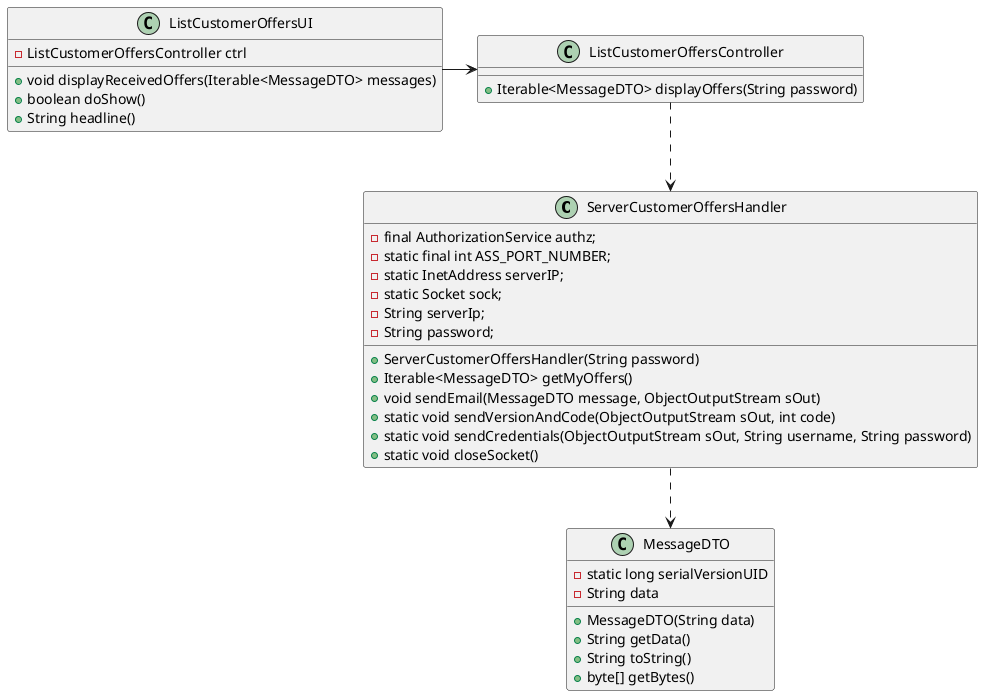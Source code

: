 @startuml

class ServerCustomerOffersHandler {
        - final AuthorizationService authz;
        - static final int ASS_PORT_NUMBER;
        - static InetAddress serverIP;
        - static Socket sock;
        - String serverIp;
        - String password;
        + ServerCustomerOffersHandler(String password)
        + Iterable<MessageDTO> getMyOffers()
        + void sendEmail(MessageDTO message, ObjectOutputStream sOut)
        + static void sendVersionAndCode(ObjectOutputStream sOut, int code)
        + static void sendCredentials(ObjectOutputStream sOut, String username, String password)
        + static void closeSocket()
    }

class ListCustomerOffersUI {
        - ListCustomerOffersController ctrl
        + void displayReceivedOffers(Iterable<MessageDTO> messages)
        + boolean doShow()
        + String headline()
}


class ListCustomerOffersController {
    +Iterable<MessageDTO> displayOffers(String password)
}

class MessageDTO {
        - static long serialVersionUID
        - String data
        + MessageDTO(String data)
        + String getData()
        + String toString()
        + byte[] getBytes()
    }

    ListCustomerOffersUI -> ListCustomerOffersController
    ListCustomerOffersController .-> ServerCustomerOffersHandler
    ServerCustomerOffersHandler .-> MessageDTO
@enduml